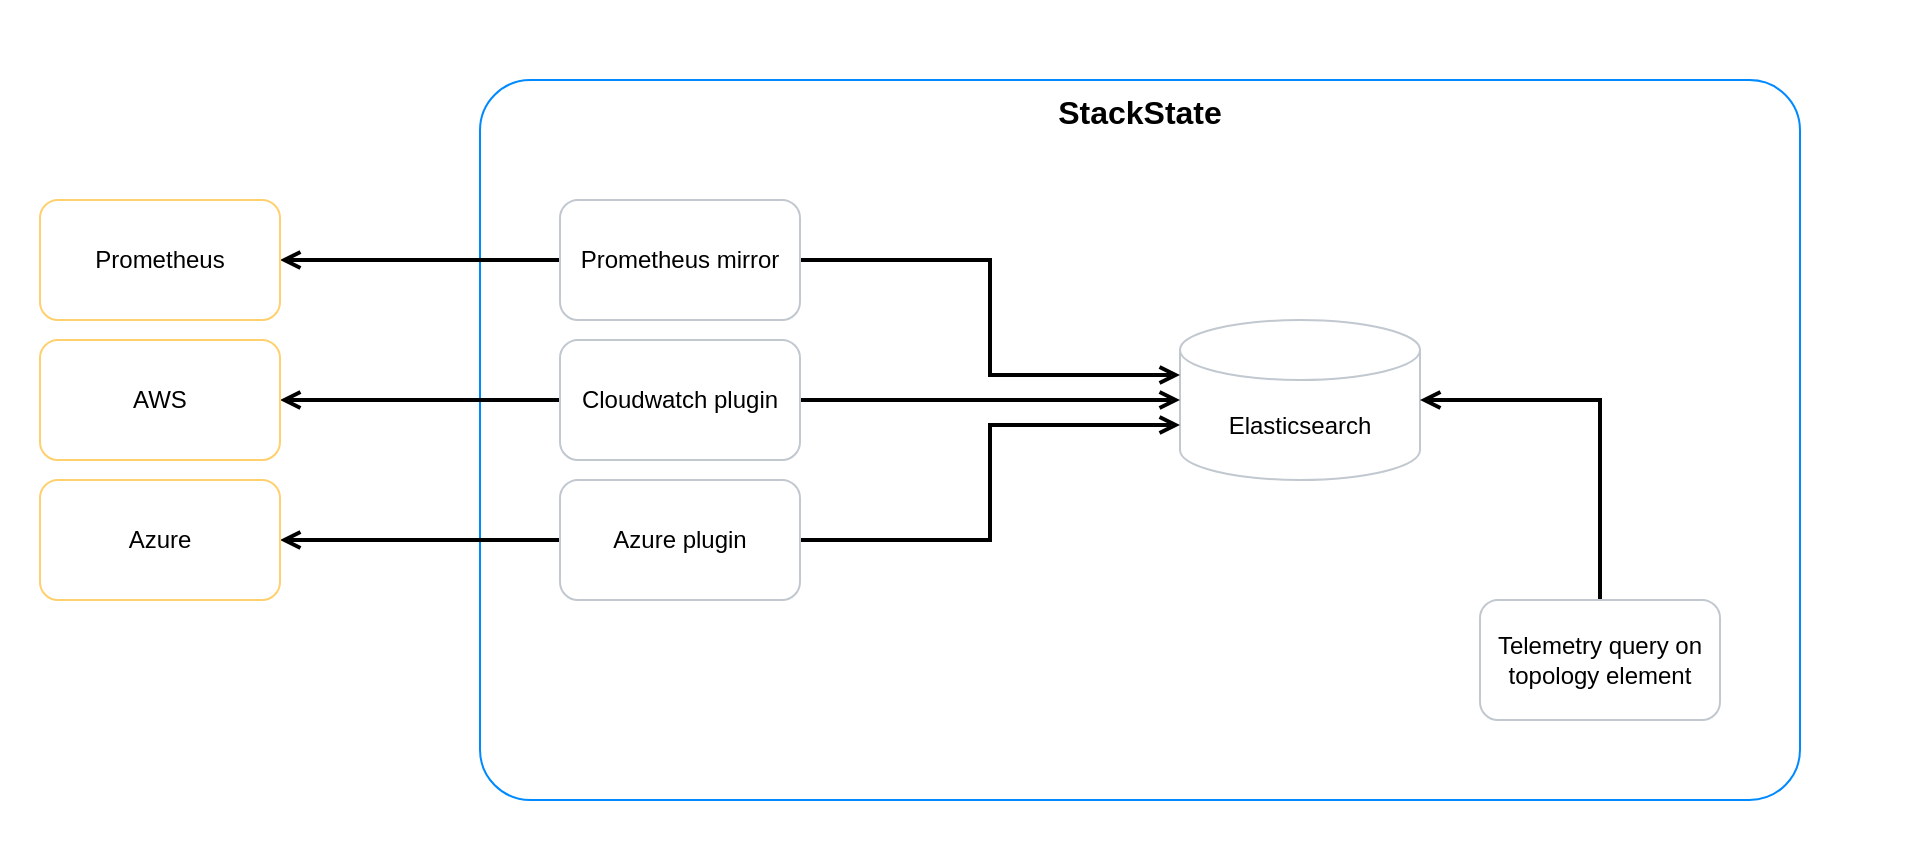 <mxfile version="15.7.4" type="device"><diagram id="Rizl4fCTSzAdS1nqMPDG" name="Page-1"><mxGraphModel dx="1497" dy="890" grid="1" gridSize="10" guides="1" tooltips="1" connect="1" arrows="1" fold="1" page="1" pageScale="1" pageWidth="1169" pageHeight="827" math="0" shadow="0"><root><mxCell id="0"/><mxCell id="1" parent="0"/><mxCell id="-UeMHbbpykJV2grXaCb_-17" value="" style="rounded=0;whiteSpace=wrap;html=1;strokeColor=none;strokeWidth=3;fontSize=14;verticalAlign=top;" vertex="1" parent="1"><mxGeometry x="60" y="170" width="960" height="430" as="geometry"/></mxCell><mxCell id="-UeMHbbpykJV2grXaCb_-4" value="&lt;b&gt;&lt;font style=&quot;font-size: 16px&quot;&gt;StackState&lt;/font&gt;&lt;/b&gt;" style="rounded=1;whiteSpace=wrap;html=1;strokeWidth=1;strokeColor=#008AFF;arcSize=7;verticalAlign=top;" vertex="1" parent="1"><mxGeometry x="300" y="210" width="660" height="360" as="geometry"/></mxCell><mxCell id="-UeMHbbpykJV2grXaCb_-6" value="Elasticsearch" style="shape=cylinder3;whiteSpace=wrap;html=1;boundedLbl=1;backgroundOutline=1;size=15;rounded=0;strokeColor=#C1C8D0;strokeWidth=1;" vertex="1" parent="1"><mxGeometry x="650" y="330" width="120" height="80" as="geometry"/></mxCell><mxCell id="-UeMHbbpykJV2grXaCb_-15" style="edgeStyle=orthogonalEdgeStyle;rounded=0;orthogonalLoop=1;jettySize=auto;html=1;entryX=1;entryY=0.5;entryDx=0;entryDy=0;entryPerimeter=0;fontSize=14;endArrow=open;endFill=0;strokeWidth=2;exitX=0.5;exitY=0;exitDx=0;exitDy=0;" edge="1" parent="1" source="-UeMHbbpykJV2grXaCb_-14" target="-UeMHbbpykJV2grXaCb_-6"><mxGeometry relative="1" as="geometry"/></mxCell><mxCell id="-UeMHbbpykJV2grXaCb_-14" value="Telemetry query on topology element" style="rounded=1;whiteSpace=wrap;html=1;strokeColor=#C1C8D0;strokeWidth=1;" vertex="1" parent="1"><mxGeometry x="800" y="470" width="120" height="60" as="geometry"/></mxCell><mxCell id="-UeMHbbpykJV2grXaCb_-23" style="edgeStyle=orthogonalEdgeStyle;rounded=0;orthogonalLoop=1;jettySize=auto;html=1;fontSize=16;endArrow=open;endFill=0;strokeWidth=2;entryX=1;entryY=0.5;entryDx=0;entryDy=0;" edge="1" parent="1" source="-UeMHbbpykJV2grXaCb_-18" target="-UeMHbbpykJV2grXaCb_-1"><mxGeometry relative="1" as="geometry"/></mxCell><mxCell id="-UeMHbbpykJV2grXaCb_-26" style="edgeStyle=orthogonalEdgeStyle;rounded=0;orthogonalLoop=1;jettySize=auto;html=1;exitX=1;exitY=0.5;exitDx=0;exitDy=0;entryX=0;entryY=0;entryDx=0;entryDy=27.5;entryPerimeter=0;fontSize=16;endArrow=open;endFill=0;strokeWidth=2;" edge="1" parent="1" source="-UeMHbbpykJV2grXaCb_-18" target="-UeMHbbpykJV2grXaCb_-6"><mxGeometry relative="1" as="geometry"/></mxCell><mxCell id="-UeMHbbpykJV2grXaCb_-18" value="Prometheus mirror" style="rounded=1;whiteSpace=wrap;html=1;strokeColor=#C1C8D0;strokeWidth=1;" vertex="1" parent="1"><mxGeometry x="340" y="270" width="120" height="60" as="geometry"/></mxCell><mxCell id="-UeMHbbpykJV2grXaCb_-27" style="edgeStyle=orthogonalEdgeStyle;rounded=0;orthogonalLoop=1;jettySize=auto;html=1;exitX=1;exitY=0.5;exitDx=0;exitDy=0;entryX=0;entryY=0.5;entryDx=0;entryDy=0;entryPerimeter=0;fontSize=16;endArrow=open;endFill=0;strokeWidth=2;" edge="1" parent="1" source="-UeMHbbpykJV2grXaCb_-19" target="-UeMHbbpykJV2grXaCb_-6"><mxGeometry relative="1" as="geometry"/></mxCell><mxCell id="-UeMHbbpykJV2grXaCb_-30" style="edgeStyle=orthogonalEdgeStyle;rounded=0;orthogonalLoop=1;jettySize=auto;html=1;entryX=1;entryY=0.5;entryDx=0;entryDy=0;fontSize=16;endArrow=open;endFill=0;strokeWidth=2;" edge="1" parent="1" source="-UeMHbbpykJV2grXaCb_-19" target="-UeMHbbpykJV2grXaCb_-21"><mxGeometry relative="1" as="geometry"/></mxCell><mxCell id="-UeMHbbpykJV2grXaCb_-19" value="Cloudwatch plugin" style="rounded=1;whiteSpace=wrap;html=1;strokeColor=#C1C8D0;strokeWidth=1;" vertex="1" parent="1"><mxGeometry x="340" y="340" width="120" height="60" as="geometry"/></mxCell><mxCell id="-UeMHbbpykJV2grXaCb_-25" style="edgeStyle=orthogonalEdgeStyle;rounded=0;orthogonalLoop=1;jettySize=auto;html=1;exitX=0;exitY=0.5;exitDx=0;exitDy=0;entryX=1;entryY=0.5;entryDx=0;entryDy=0;fontSize=16;endArrow=open;endFill=0;strokeWidth=2;" edge="1" parent="1" source="-UeMHbbpykJV2grXaCb_-20" target="-UeMHbbpykJV2grXaCb_-22"><mxGeometry relative="1" as="geometry"/></mxCell><mxCell id="-UeMHbbpykJV2grXaCb_-28" style="edgeStyle=orthogonalEdgeStyle;rounded=0;orthogonalLoop=1;jettySize=auto;html=1;exitX=1;exitY=0.5;exitDx=0;exitDy=0;entryX=0;entryY=0;entryDx=0;entryDy=52.5;entryPerimeter=0;fontSize=16;endArrow=open;endFill=0;strokeWidth=2;" edge="1" parent="1" source="-UeMHbbpykJV2grXaCb_-20" target="-UeMHbbpykJV2grXaCb_-6"><mxGeometry relative="1" as="geometry"/></mxCell><mxCell id="-UeMHbbpykJV2grXaCb_-20" value="Azure plugin" style="rounded=1;whiteSpace=wrap;html=1;strokeColor=#C1C8D0;strokeWidth=1;" vertex="1" parent="1"><mxGeometry x="340" y="410" width="120" height="60" as="geometry"/></mxCell><mxCell id="-UeMHbbpykJV2grXaCb_-22" value="Azure" style="rounded=1;whiteSpace=wrap;html=1;strokeWidth=1;strokeColor=#FFD06D;" vertex="1" parent="1"><mxGeometry x="80" y="410" width="120" height="60" as="geometry"/></mxCell><mxCell id="-UeMHbbpykJV2grXaCb_-1" value="Prometheus" style="rounded=1;whiteSpace=wrap;html=1;strokeWidth=1;strokeColor=#FFD06D;" vertex="1" parent="1"><mxGeometry x="80" y="270" width="120" height="60" as="geometry"/></mxCell><mxCell id="-UeMHbbpykJV2grXaCb_-21" value="AWS" style="rounded=1;whiteSpace=wrap;html=1;strokeWidth=1;strokeColor=#FFD06D;" vertex="1" parent="1"><mxGeometry x="80" y="340" width="120" height="60" as="geometry"/></mxCell></root></mxGraphModel></diagram></mxfile>